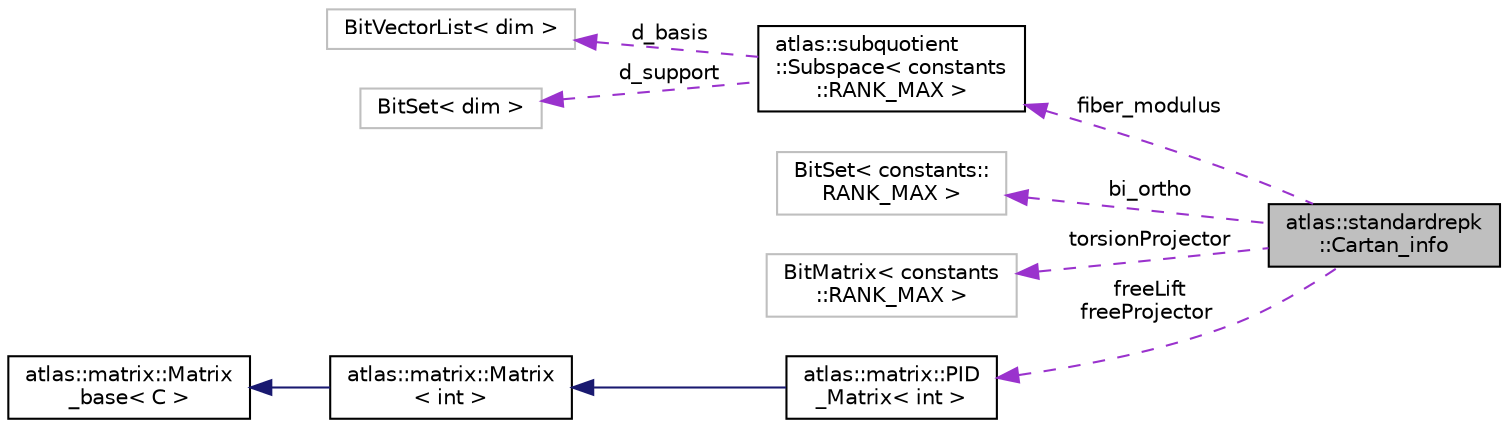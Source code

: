 digraph "atlas::standardrepk::Cartan_info"
{
  edge [fontname="Helvetica",fontsize="10",labelfontname="Helvetica",labelfontsize="10"];
  node [fontname="Helvetica",fontsize="10",shape=record];
  rankdir="LR";
  Node1 [label="atlas::standardrepk\l::Cartan_info",height=0.2,width=0.4,color="black", fillcolor="grey75", style="filled", fontcolor="black"];
  Node2 -> Node1 [dir="back",color="darkorchid3",fontsize="10",style="dashed",label=" fiber_modulus" ,fontname="Helvetica"];
  Node2 [label="atlas::subquotient\l::Subspace\< constants\l::RANK_MAX \>",height=0.2,width=0.4,color="black", fillcolor="white", style="filled",URL="$classatlas_1_1subquotient_1_1Subspace.html"];
  Node3 -> Node2 [dir="back",color="darkorchid3",fontsize="10",style="dashed",label=" d_basis" ,fontname="Helvetica"];
  Node3 [label="BitVectorList\< dim \>",height=0.2,width=0.4,color="grey75", fillcolor="white", style="filled"];
  Node4 -> Node2 [dir="back",color="darkorchid3",fontsize="10",style="dashed",label=" d_support" ,fontname="Helvetica"];
  Node4 [label="BitSet\< dim \>",height=0.2,width=0.4,color="grey75", fillcolor="white", style="filled"];
  Node5 -> Node1 [dir="back",color="darkorchid3",fontsize="10",style="dashed",label=" bi_ortho" ,fontname="Helvetica"];
  Node5 [label="BitSet\< constants::\lRANK_MAX \>",height=0.2,width=0.4,color="grey75", fillcolor="white", style="filled"];
  Node6 -> Node1 [dir="back",color="darkorchid3",fontsize="10",style="dashed",label=" torsionProjector" ,fontname="Helvetica"];
  Node6 [label="BitMatrix\< constants\l::RANK_MAX \>",height=0.2,width=0.4,color="grey75", fillcolor="white", style="filled"];
  Node7 -> Node1 [dir="back",color="darkorchid3",fontsize="10",style="dashed",label=" freeLift\nfreeProjector" ,fontname="Helvetica"];
  Node7 [label="atlas::matrix::PID\l_Matrix\< int \>",height=0.2,width=0.4,color="black", fillcolor="white", style="filled",URL="$classatlas_1_1matrix_1_1PID__Matrix.html"];
  Node8 -> Node7 [dir="back",color="midnightblue",fontsize="10",style="solid",fontname="Helvetica"];
  Node8 [label="atlas::matrix::Matrix\l\< int \>",height=0.2,width=0.4,color="black", fillcolor="white", style="filled",URL="$classatlas_1_1matrix_1_1Matrix.html"];
  Node9 -> Node8 [dir="back",color="midnightblue",fontsize="10",style="solid",fontname="Helvetica"];
  Node9 [label="atlas::matrix::Matrix\l_base\< C \>",height=0.2,width=0.4,color="black", fillcolor="white", style="filled",URL="$classatlas_1_1matrix_1_1Matrix__base.html"];
}

